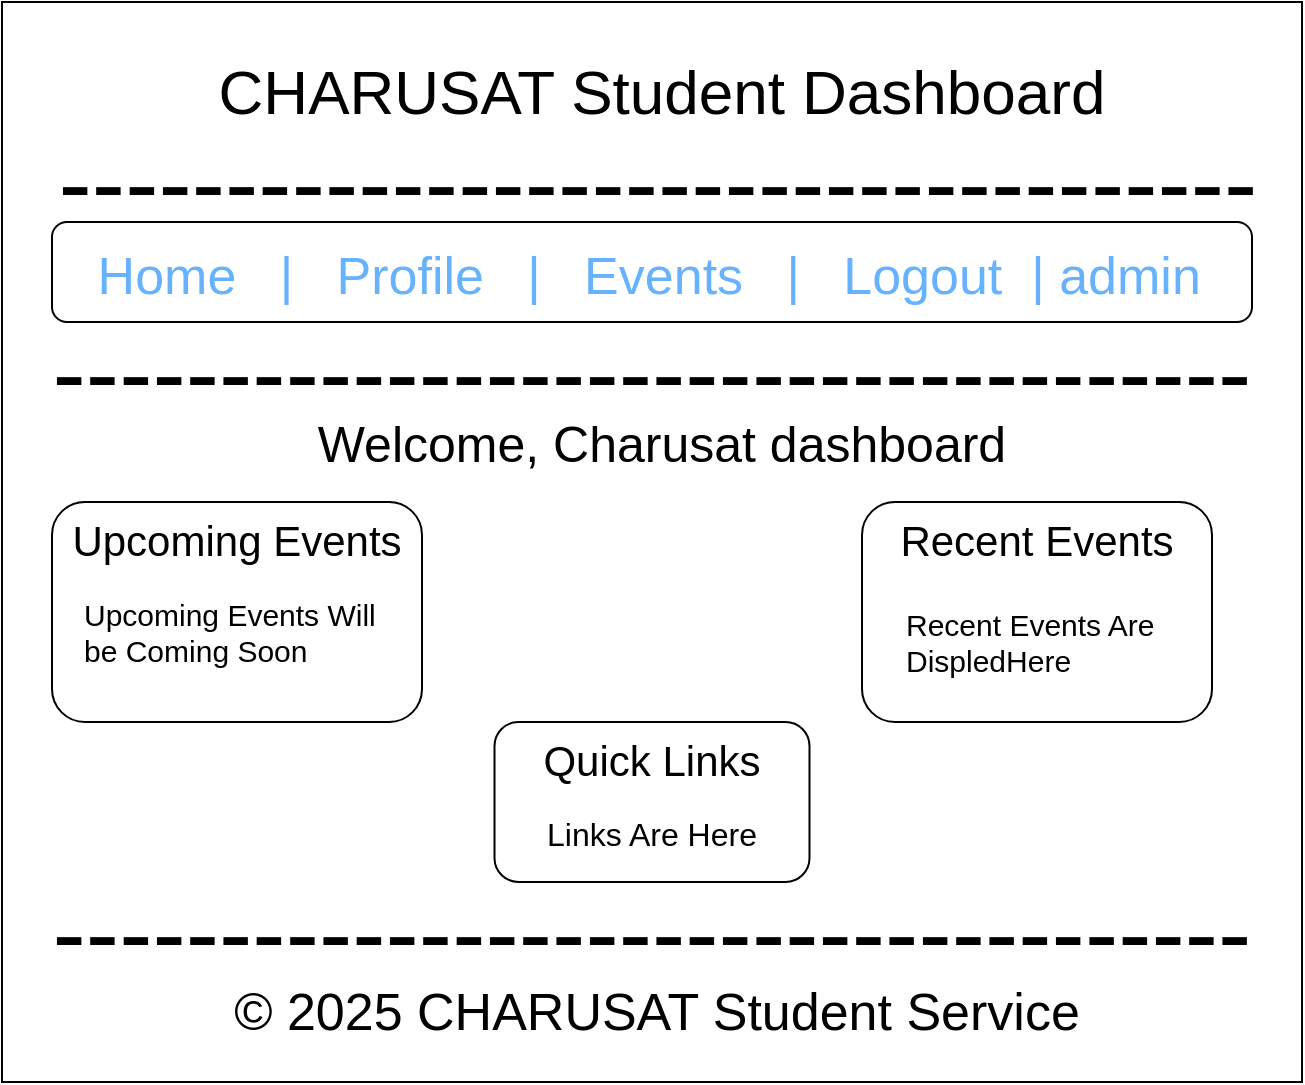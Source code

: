 <mxfile version="28.0.4">
  <diagram name="Page-1" id="eLbudgUswfX50sZlCfXI">
    <mxGraphModel dx="1042" dy="623" grid="1" gridSize="10" guides="1" tooltips="1" connect="1" arrows="1" fold="1" page="1" pageScale="1" pageWidth="850" pageHeight="1100" math="0" shadow="0">
      <root>
        <mxCell id="0" />
        <mxCell id="1" parent="0" />
        <mxCell id="f7GCSqbPYMpELvl3Li7K-1" value="" style="rounded=0;whiteSpace=wrap;html=1;" parent="1" vertex="1">
          <mxGeometry x="150" y="340" width="650" height="540" as="geometry" />
        </mxCell>
        <mxCell id="f7GCSqbPYMpELvl3Li7K-3" value="------------------------------------" style="text;html=1;align=center;verticalAlign=middle;whiteSpace=wrap;rounded=0;fontSize=50;" parent="1" vertex="1">
          <mxGeometry x="167.5" y="415" width="620" height="30" as="geometry" />
        </mxCell>
        <mxCell id="f7GCSqbPYMpELvl3Li7K-4" value="CHARUSAT Student Dashboard" style="text;html=1;align=center;verticalAlign=middle;whiteSpace=wrap;rounded=0;fontSize=31;" parent="1" vertex="1">
          <mxGeometry x="250" y="355" width="460" height="60" as="geometry" />
        </mxCell>
        <mxCell id="rLQ0RpRwXU3gLZPqAoqE-3" value="&lt;font style=&quot;font-size: 26px;&quot;&gt;&amp;nbsp; &amp;nbsp;Home&amp;nbsp; &amp;nbsp;|&amp;nbsp; &amp;nbsp;Profile&amp;nbsp; &amp;nbsp;|&amp;nbsp; &amp;nbsp;Events&amp;nbsp; &amp;nbsp;|&amp;nbsp; &amp;nbsp;Logout&amp;nbsp; | admin&amp;nbsp;&lt;/font&gt; &amp;nbsp;" style="rounded=1;whiteSpace=wrap;html=1;fontSize=31;fontColor=#66B2FF;" parent="1" vertex="1">
          <mxGeometry x="175" y="450" width="600" height="50" as="geometry" />
        </mxCell>
        <mxCell id="CA1KcW2gcI9o0E45Yo5k-1" value="------------------------------------" style="text;html=1;align=center;verticalAlign=middle;whiteSpace=wrap;rounded=0;fontSize=50;" parent="1" vertex="1">
          <mxGeometry x="165" y="510" width="620" height="30" as="geometry" />
        </mxCell>
        <mxCell id="CA1KcW2gcI9o0E45Yo5k-2" value="&lt;font style=&quot;font-size: 25px;&quot;&gt;Welcome, Charusat dashboard&lt;/font&gt;" style="text;html=1;align=center;verticalAlign=middle;whiteSpace=wrap;rounded=0;fontSize=29;" parent="1" vertex="1">
          <mxGeometry x="170" y="540" width="620" height="40" as="geometry" />
        </mxCell>
        <mxCell id="CA1KcW2gcI9o0E45Yo5k-3" value="Upcoming Events" style="rounded=1;whiteSpace=wrap;html=1;fontSize=21;verticalAlign=top;fontColor=light-dark(#000000,#12FFF7);" parent="1" vertex="1">
          <mxGeometry x="175" y="590" width="185" height="110" as="geometry" />
        </mxCell>
        <mxCell id="CA1KcW2gcI9o0E45Yo5k-4" value="&lt;font style=&quot;color: light-dark(rgb(0, 0, 0), rgb(0, 255, 255));&quot;&gt;Recent Events&lt;/font&gt;" style="rounded=1;whiteSpace=wrap;html=1;fontSize=21;verticalAlign=top;fontColor=light-dark(#808080,#808080);" parent="1" vertex="1">
          <mxGeometry x="580" y="590" width="175" height="110" as="geometry" />
        </mxCell>
        <mxCell id="CA1KcW2gcI9o0E45Yo5k-5" value="&lt;font style=&quot;color: light-dark(rgb(0, 0, 0), rgb(0, 255, 255));&quot;&gt;Quick Links&lt;/font&gt;" style="rounded=1;whiteSpace=wrap;html=1;fontSize=21;verticalAlign=top;fontColor=light-dark(#FF3333,#808080);" parent="1" vertex="1">
          <mxGeometry x="396.25" y="700" width="157.5" height="80" as="geometry" />
        </mxCell>
        <mxCell id="CA1KcW2gcI9o0E45Yo5k-10" value="Upcoming Events Will be Coming Soon" style="text;html=1;align=left;verticalAlign=middle;whiteSpace=wrap;rounded=0;fontSize=15;" parent="1" vertex="1">
          <mxGeometry x="188.75" y="630" width="157.5" height="50" as="geometry" />
        </mxCell>
        <mxCell id="CA1KcW2gcI9o0E45Yo5k-11" value="Recent Events Are DispledHere" style="text;html=1;align=left;verticalAlign=middle;whiteSpace=wrap;rounded=0;fontSize=15;" parent="1" vertex="1">
          <mxGeometry x="600" y="640" width="135" height="40" as="geometry" />
        </mxCell>
        <mxCell id="CA1KcW2gcI9o0E45Yo5k-12" value="Links Are Here" style="text;html=1;align=center;verticalAlign=top;whiteSpace=wrap;rounded=0;fontSize=16;" parent="1" vertex="1">
          <mxGeometry x="420" y="740" width="110" height="50" as="geometry" />
        </mxCell>
        <mxCell id="CA1KcW2gcI9o0E45Yo5k-13" value="© 2025 CHARUSAT Student Service" style="text;align=center;verticalAlign=middle;whiteSpace=wrap;rounded=0;html=1;fontSize=26;" parent="1" vertex="1">
          <mxGeometry x="195" y="830" width="565" height="30" as="geometry" />
        </mxCell>
        <mxCell id="CA1KcW2gcI9o0E45Yo5k-14" value="------------------------------------" style="text;html=1;align=center;verticalAlign=middle;whiteSpace=wrap;rounded=0;fontSize=50;" parent="1" vertex="1">
          <mxGeometry x="165" y="790" width="620" height="30" as="geometry" />
        </mxCell>
      </root>
    </mxGraphModel>
  </diagram>
</mxfile>

